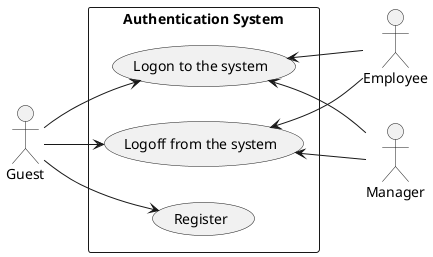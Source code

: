 @startuml

left to right direction

actor Guest
actor Employee
actor Manager

rectangle "Authentication System" {
    (Logon to the system) as (Login)
    (Logoff from the system) as (Logout)

    Guest --> (Register)
    Guest --> (Login)
    Guest --> (Logout)

    (Login) <-- Employee
    (Logout) <-- Employee

    (Login) <-- Manager
    (Logout) <-- Manager
}

@enduml
